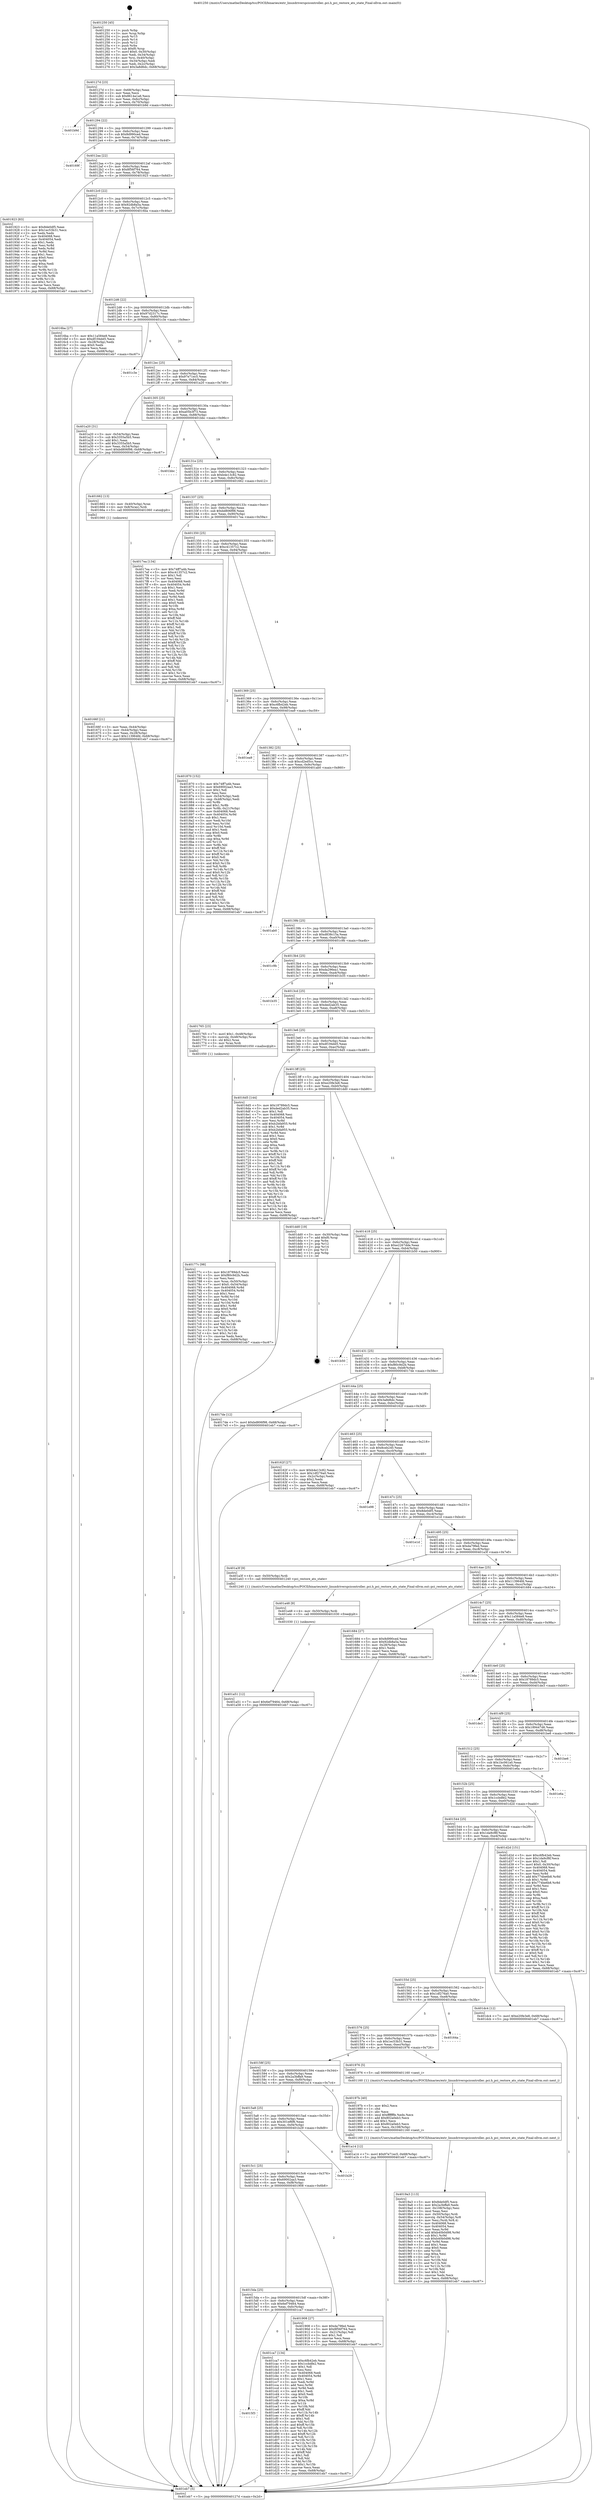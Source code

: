 digraph "0x401250" {
  label = "0x401250 (/mnt/c/Users/mathe/Desktop/tcc/POCII/binaries/extr_linuxdriverspcicontroller..pci.h_pci_restore_ats_state_Final-ollvm.out::main(0))"
  labelloc = "t"
  node[shape=record]

  Entry [label="",width=0.3,height=0.3,shape=circle,fillcolor=black,style=filled]
  "0x40127d" [label="{
     0x40127d [23]\l
     | [instrs]\l
     &nbsp;&nbsp;0x40127d \<+3\>: mov -0x68(%rbp),%eax\l
     &nbsp;&nbsp;0x401280 \<+2\>: mov %eax,%ecx\l
     &nbsp;&nbsp;0x401282 \<+6\>: sub $0x8614a1a6,%ecx\l
     &nbsp;&nbsp;0x401288 \<+3\>: mov %eax,-0x6c(%rbp)\l
     &nbsp;&nbsp;0x40128b \<+3\>: mov %ecx,-0x70(%rbp)\l
     &nbsp;&nbsp;0x40128e \<+6\>: je 0000000000401b9d \<main+0x94d\>\l
  }"]
  "0x401b9d" [label="{
     0x401b9d\l
  }", style=dashed]
  "0x401294" [label="{
     0x401294 [22]\l
     | [instrs]\l
     &nbsp;&nbsp;0x401294 \<+5\>: jmp 0000000000401299 \<main+0x49\>\l
     &nbsp;&nbsp;0x401299 \<+3\>: mov -0x6c(%rbp),%eax\l
     &nbsp;&nbsp;0x40129c \<+5\>: sub $0x8d990ced,%eax\l
     &nbsp;&nbsp;0x4012a1 \<+3\>: mov %eax,-0x74(%rbp)\l
     &nbsp;&nbsp;0x4012a4 \<+6\>: je 000000000040169f \<main+0x44f\>\l
  }"]
  Exit [label="",width=0.3,height=0.3,shape=circle,fillcolor=black,style=filled,peripheries=2]
  "0x40169f" [label="{
     0x40169f\l
  }", style=dashed]
  "0x4012aa" [label="{
     0x4012aa [22]\l
     | [instrs]\l
     &nbsp;&nbsp;0x4012aa \<+5\>: jmp 00000000004012af \<main+0x5f\>\l
     &nbsp;&nbsp;0x4012af \<+3\>: mov -0x6c(%rbp),%eax\l
     &nbsp;&nbsp;0x4012b2 \<+5\>: sub $0x8f56f764,%eax\l
     &nbsp;&nbsp;0x4012b7 \<+3\>: mov %eax,-0x78(%rbp)\l
     &nbsp;&nbsp;0x4012ba \<+6\>: je 0000000000401923 \<main+0x6d3\>\l
  }"]
  "0x4015f3" [label="{
     0x4015f3\l
  }", style=dashed]
  "0x401923" [label="{
     0x401923 [83]\l
     | [instrs]\l
     &nbsp;&nbsp;0x401923 \<+5\>: mov $0x8de0df5,%eax\l
     &nbsp;&nbsp;0x401928 \<+5\>: mov $0x1ec53b31,%ecx\l
     &nbsp;&nbsp;0x40192d \<+2\>: xor %edx,%edx\l
     &nbsp;&nbsp;0x40192f \<+7\>: mov 0x404068,%esi\l
     &nbsp;&nbsp;0x401936 \<+7\>: mov 0x404054,%edi\l
     &nbsp;&nbsp;0x40193d \<+3\>: sub $0x1,%edx\l
     &nbsp;&nbsp;0x401940 \<+3\>: mov %esi,%r8d\l
     &nbsp;&nbsp;0x401943 \<+3\>: add %edx,%r8d\l
     &nbsp;&nbsp;0x401946 \<+4\>: imul %r8d,%esi\l
     &nbsp;&nbsp;0x40194a \<+3\>: and $0x1,%esi\l
     &nbsp;&nbsp;0x40194d \<+3\>: cmp $0x0,%esi\l
     &nbsp;&nbsp;0x401950 \<+4\>: sete %r9b\l
     &nbsp;&nbsp;0x401954 \<+3\>: cmp $0xa,%edi\l
     &nbsp;&nbsp;0x401957 \<+4\>: setl %r10b\l
     &nbsp;&nbsp;0x40195b \<+3\>: mov %r9b,%r11b\l
     &nbsp;&nbsp;0x40195e \<+3\>: and %r10b,%r11b\l
     &nbsp;&nbsp;0x401961 \<+3\>: xor %r10b,%r9b\l
     &nbsp;&nbsp;0x401964 \<+3\>: or %r9b,%r11b\l
     &nbsp;&nbsp;0x401967 \<+4\>: test $0x1,%r11b\l
     &nbsp;&nbsp;0x40196b \<+3\>: cmovne %ecx,%eax\l
     &nbsp;&nbsp;0x40196e \<+3\>: mov %eax,-0x68(%rbp)\l
     &nbsp;&nbsp;0x401971 \<+5\>: jmp 0000000000401eb7 \<main+0xc67\>\l
  }"]
  "0x4012c0" [label="{
     0x4012c0 [22]\l
     | [instrs]\l
     &nbsp;&nbsp;0x4012c0 \<+5\>: jmp 00000000004012c5 \<main+0x75\>\l
     &nbsp;&nbsp;0x4012c5 \<+3\>: mov -0x6c(%rbp),%eax\l
     &nbsp;&nbsp;0x4012c8 \<+5\>: sub $0x92db8a5a,%eax\l
     &nbsp;&nbsp;0x4012cd \<+3\>: mov %eax,-0x7c(%rbp)\l
     &nbsp;&nbsp;0x4012d0 \<+6\>: je 00000000004016ba \<main+0x46a\>\l
  }"]
  "0x401ca7" [label="{
     0x401ca7 [134]\l
     | [instrs]\l
     &nbsp;&nbsp;0x401ca7 \<+5\>: mov $0xc6fb42eb,%eax\l
     &nbsp;&nbsp;0x401cac \<+5\>: mov $0x1ccbdfe2,%ecx\l
     &nbsp;&nbsp;0x401cb1 \<+2\>: mov $0x1,%dl\l
     &nbsp;&nbsp;0x401cb3 \<+2\>: xor %esi,%esi\l
     &nbsp;&nbsp;0x401cb5 \<+7\>: mov 0x404068,%edi\l
     &nbsp;&nbsp;0x401cbc \<+8\>: mov 0x404054,%r8d\l
     &nbsp;&nbsp;0x401cc4 \<+3\>: sub $0x1,%esi\l
     &nbsp;&nbsp;0x401cc7 \<+3\>: mov %edi,%r9d\l
     &nbsp;&nbsp;0x401cca \<+3\>: add %esi,%r9d\l
     &nbsp;&nbsp;0x401ccd \<+4\>: imul %r9d,%edi\l
     &nbsp;&nbsp;0x401cd1 \<+3\>: and $0x1,%edi\l
     &nbsp;&nbsp;0x401cd4 \<+3\>: cmp $0x0,%edi\l
     &nbsp;&nbsp;0x401cd7 \<+4\>: sete %r10b\l
     &nbsp;&nbsp;0x401cdb \<+4\>: cmp $0xa,%r8d\l
     &nbsp;&nbsp;0x401cdf \<+4\>: setl %r11b\l
     &nbsp;&nbsp;0x401ce3 \<+3\>: mov %r10b,%bl\l
     &nbsp;&nbsp;0x401ce6 \<+3\>: xor $0xff,%bl\l
     &nbsp;&nbsp;0x401ce9 \<+3\>: mov %r11b,%r14b\l
     &nbsp;&nbsp;0x401cec \<+4\>: xor $0xff,%r14b\l
     &nbsp;&nbsp;0x401cf0 \<+3\>: xor $0x1,%dl\l
     &nbsp;&nbsp;0x401cf3 \<+3\>: mov %bl,%r15b\l
     &nbsp;&nbsp;0x401cf6 \<+4\>: and $0xff,%r15b\l
     &nbsp;&nbsp;0x401cfa \<+3\>: and %dl,%r10b\l
     &nbsp;&nbsp;0x401cfd \<+3\>: mov %r14b,%r12b\l
     &nbsp;&nbsp;0x401d00 \<+4\>: and $0xff,%r12b\l
     &nbsp;&nbsp;0x401d04 \<+3\>: and %dl,%r11b\l
     &nbsp;&nbsp;0x401d07 \<+3\>: or %r10b,%r15b\l
     &nbsp;&nbsp;0x401d0a \<+3\>: or %r11b,%r12b\l
     &nbsp;&nbsp;0x401d0d \<+3\>: xor %r12b,%r15b\l
     &nbsp;&nbsp;0x401d10 \<+3\>: or %r14b,%bl\l
     &nbsp;&nbsp;0x401d13 \<+3\>: xor $0xff,%bl\l
     &nbsp;&nbsp;0x401d16 \<+3\>: or $0x1,%dl\l
     &nbsp;&nbsp;0x401d19 \<+2\>: and %dl,%bl\l
     &nbsp;&nbsp;0x401d1b \<+3\>: or %bl,%r15b\l
     &nbsp;&nbsp;0x401d1e \<+4\>: test $0x1,%r15b\l
     &nbsp;&nbsp;0x401d22 \<+3\>: cmovne %ecx,%eax\l
     &nbsp;&nbsp;0x401d25 \<+3\>: mov %eax,-0x68(%rbp)\l
     &nbsp;&nbsp;0x401d28 \<+5\>: jmp 0000000000401eb7 \<main+0xc67\>\l
  }"]
  "0x4016ba" [label="{
     0x4016ba [27]\l
     | [instrs]\l
     &nbsp;&nbsp;0x4016ba \<+5\>: mov $0x11a584e8,%eax\l
     &nbsp;&nbsp;0x4016bf \<+5\>: mov $0xdf194dd5,%ecx\l
     &nbsp;&nbsp;0x4016c4 \<+3\>: mov -0x28(%rbp),%edx\l
     &nbsp;&nbsp;0x4016c7 \<+3\>: cmp $0x0,%edx\l
     &nbsp;&nbsp;0x4016ca \<+3\>: cmove %ecx,%eax\l
     &nbsp;&nbsp;0x4016cd \<+3\>: mov %eax,-0x68(%rbp)\l
     &nbsp;&nbsp;0x4016d0 \<+5\>: jmp 0000000000401eb7 \<main+0xc67\>\l
  }"]
  "0x4012d6" [label="{
     0x4012d6 [22]\l
     | [instrs]\l
     &nbsp;&nbsp;0x4012d6 \<+5\>: jmp 00000000004012db \<main+0x8b\>\l
     &nbsp;&nbsp;0x4012db \<+3\>: mov -0x6c(%rbp),%eax\l
     &nbsp;&nbsp;0x4012de \<+5\>: sub $0x97d2317c,%eax\l
     &nbsp;&nbsp;0x4012e3 \<+3\>: mov %eax,-0x80(%rbp)\l
     &nbsp;&nbsp;0x4012e6 \<+6\>: je 0000000000401c3e \<main+0x9ee\>\l
  }"]
  "0x401a51" [label="{
     0x401a51 [12]\l
     | [instrs]\l
     &nbsp;&nbsp;0x401a51 \<+7\>: movl $0x6ef79464,-0x68(%rbp)\l
     &nbsp;&nbsp;0x401a58 \<+5\>: jmp 0000000000401eb7 \<main+0xc67\>\l
  }"]
  "0x401c3e" [label="{
     0x401c3e\l
  }", style=dashed]
  "0x4012ec" [label="{
     0x4012ec [25]\l
     | [instrs]\l
     &nbsp;&nbsp;0x4012ec \<+5\>: jmp 00000000004012f1 \<main+0xa1\>\l
     &nbsp;&nbsp;0x4012f1 \<+3\>: mov -0x6c(%rbp),%eax\l
     &nbsp;&nbsp;0x4012f4 \<+5\>: sub $0x97e71ec5,%eax\l
     &nbsp;&nbsp;0x4012f9 \<+6\>: mov %eax,-0x84(%rbp)\l
     &nbsp;&nbsp;0x4012ff \<+6\>: je 0000000000401a20 \<main+0x7d0\>\l
  }"]
  "0x401a48" [label="{
     0x401a48 [9]\l
     | [instrs]\l
     &nbsp;&nbsp;0x401a48 \<+4\>: mov -0x50(%rbp),%rdi\l
     &nbsp;&nbsp;0x401a4c \<+5\>: call 0000000000401030 \<free@plt\>\l
     | [calls]\l
     &nbsp;&nbsp;0x401030 \{1\} (unknown)\l
  }"]
  "0x401a20" [label="{
     0x401a20 [31]\l
     | [instrs]\l
     &nbsp;&nbsp;0x401a20 \<+3\>: mov -0x54(%rbp),%eax\l
     &nbsp;&nbsp;0x401a23 \<+5\>: sub $0x3355a5b5,%eax\l
     &nbsp;&nbsp;0x401a28 \<+3\>: add $0x1,%eax\l
     &nbsp;&nbsp;0x401a2b \<+5\>: add $0x3355a5b5,%eax\l
     &nbsp;&nbsp;0x401a30 \<+3\>: mov %eax,-0x54(%rbp)\l
     &nbsp;&nbsp;0x401a33 \<+7\>: movl $0xbd806f98,-0x68(%rbp)\l
     &nbsp;&nbsp;0x401a3a \<+5\>: jmp 0000000000401eb7 \<main+0xc67\>\l
  }"]
  "0x401305" [label="{
     0x401305 [25]\l
     | [instrs]\l
     &nbsp;&nbsp;0x401305 \<+5\>: jmp 000000000040130a \<main+0xba\>\l
     &nbsp;&nbsp;0x40130a \<+3\>: mov -0x6c(%rbp),%eax\l
     &nbsp;&nbsp;0x40130d \<+5\>: sub $0xa05b3f73,%eax\l
     &nbsp;&nbsp;0x401312 \<+6\>: mov %eax,-0x88(%rbp)\l
     &nbsp;&nbsp;0x401318 \<+6\>: je 0000000000401bbc \<main+0x96c\>\l
  }"]
  "0x4019a3" [label="{
     0x4019a3 [113]\l
     | [instrs]\l
     &nbsp;&nbsp;0x4019a3 \<+5\>: mov $0x8de0df5,%ecx\l
     &nbsp;&nbsp;0x4019a8 \<+5\>: mov $0x2a3bffa9,%edx\l
     &nbsp;&nbsp;0x4019ad \<+6\>: mov -0x108(%rbp),%esi\l
     &nbsp;&nbsp;0x4019b3 \<+3\>: imul %eax,%esi\l
     &nbsp;&nbsp;0x4019b6 \<+4\>: mov -0x50(%rbp),%rdi\l
     &nbsp;&nbsp;0x4019ba \<+4\>: movslq -0x54(%rbp),%r8\l
     &nbsp;&nbsp;0x4019be \<+4\>: mov %esi,(%rdi,%r8,4)\l
     &nbsp;&nbsp;0x4019c2 \<+7\>: mov 0x404068,%eax\l
     &nbsp;&nbsp;0x4019c9 \<+7\>: mov 0x404054,%esi\l
     &nbsp;&nbsp;0x4019d0 \<+3\>: mov %eax,%r9d\l
     &nbsp;&nbsp;0x4019d3 \<+7\>: add $0xb40b0d98,%r9d\l
     &nbsp;&nbsp;0x4019da \<+4\>: sub $0x1,%r9d\l
     &nbsp;&nbsp;0x4019de \<+7\>: sub $0xb40b0d98,%r9d\l
     &nbsp;&nbsp;0x4019e5 \<+4\>: imul %r9d,%eax\l
     &nbsp;&nbsp;0x4019e9 \<+3\>: and $0x1,%eax\l
     &nbsp;&nbsp;0x4019ec \<+3\>: cmp $0x0,%eax\l
     &nbsp;&nbsp;0x4019ef \<+4\>: sete %r10b\l
     &nbsp;&nbsp;0x4019f3 \<+3\>: cmp $0xa,%esi\l
     &nbsp;&nbsp;0x4019f6 \<+4\>: setl %r11b\l
     &nbsp;&nbsp;0x4019fa \<+3\>: mov %r10b,%bl\l
     &nbsp;&nbsp;0x4019fd \<+3\>: and %r11b,%bl\l
     &nbsp;&nbsp;0x401a00 \<+3\>: xor %r11b,%r10b\l
     &nbsp;&nbsp;0x401a03 \<+3\>: or %r10b,%bl\l
     &nbsp;&nbsp;0x401a06 \<+3\>: test $0x1,%bl\l
     &nbsp;&nbsp;0x401a09 \<+3\>: cmovne %edx,%ecx\l
     &nbsp;&nbsp;0x401a0c \<+3\>: mov %ecx,-0x68(%rbp)\l
     &nbsp;&nbsp;0x401a0f \<+5\>: jmp 0000000000401eb7 \<main+0xc67\>\l
  }"]
  "0x401bbc" [label="{
     0x401bbc\l
  }", style=dashed]
  "0x40131e" [label="{
     0x40131e [25]\l
     | [instrs]\l
     &nbsp;&nbsp;0x40131e \<+5\>: jmp 0000000000401323 \<main+0xd3\>\l
     &nbsp;&nbsp;0x401323 \<+3\>: mov -0x6c(%rbp),%eax\l
     &nbsp;&nbsp;0x401326 \<+5\>: sub $0xb4e13c82,%eax\l
     &nbsp;&nbsp;0x40132b \<+6\>: mov %eax,-0x8c(%rbp)\l
     &nbsp;&nbsp;0x401331 \<+6\>: je 0000000000401662 \<main+0x412\>\l
  }"]
  "0x40197b" [label="{
     0x40197b [40]\l
     | [instrs]\l
     &nbsp;&nbsp;0x40197b \<+5\>: mov $0x2,%ecx\l
     &nbsp;&nbsp;0x401980 \<+1\>: cltd\l
     &nbsp;&nbsp;0x401981 \<+2\>: idiv %ecx\l
     &nbsp;&nbsp;0x401983 \<+6\>: imul $0xfffffffe,%edx,%ecx\l
     &nbsp;&nbsp;0x401989 \<+6\>: add $0x802a0eb3,%ecx\l
     &nbsp;&nbsp;0x40198f \<+3\>: add $0x1,%ecx\l
     &nbsp;&nbsp;0x401992 \<+6\>: sub $0x802a0eb3,%ecx\l
     &nbsp;&nbsp;0x401998 \<+6\>: mov %ecx,-0x108(%rbp)\l
     &nbsp;&nbsp;0x40199e \<+5\>: call 0000000000401160 \<next_i\>\l
     | [calls]\l
     &nbsp;&nbsp;0x401160 \{1\} (/mnt/c/Users/mathe/Desktop/tcc/POCII/binaries/extr_linuxdriverspcicontroller..pci.h_pci_restore_ats_state_Final-ollvm.out::next_i)\l
  }"]
  "0x401662" [label="{
     0x401662 [13]\l
     | [instrs]\l
     &nbsp;&nbsp;0x401662 \<+4\>: mov -0x40(%rbp),%rax\l
     &nbsp;&nbsp;0x401666 \<+4\>: mov 0x8(%rax),%rdi\l
     &nbsp;&nbsp;0x40166a \<+5\>: call 0000000000401060 \<atoi@plt\>\l
     | [calls]\l
     &nbsp;&nbsp;0x401060 \{1\} (unknown)\l
  }"]
  "0x401337" [label="{
     0x401337 [25]\l
     | [instrs]\l
     &nbsp;&nbsp;0x401337 \<+5\>: jmp 000000000040133c \<main+0xec\>\l
     &nbsp;&nbsp;0x40133c \<+3\>: mov -0x6c(%rbp),%eax\l
     &nbsp;&nbsp;0x40133f \<+5\>: sub $0xbd806f98,%eax\l
     &nbsp;&nbsp;0x401344 \<+6\>: mov %eax,-0x90(%rbp)\l
     &nbsp;&nbsp;0x40134a \<+6\>: je 00000000004017ea \<main+0x59a\>\l
  }"]
  "0x4015da" [label="{
     0x4015da [25]\l
     | [instrs]\l
     &nbsp;&nbsp;0x4015da \<+5\>: jmp 00000000004015df \<main+0x38f\>\l
     &nbsp;&nbsp;0x4015df \<+3\>: mov -0x6c(%rbp),%eax\l
     &nbsp;&nbsp;0x4015e2 \<+5\>: sub $0x6ef79464,%eax\l
     &nbsp;&nbsp;0x4015e7 \<+6\>: mov %eax,-0xfc(%rbp)\l
     &nbsp;&nbsp;0x4015ed \<+6\>: je 0000000000401ca7 \<main+0xa57\>\l
  }"]
  "0x4017ea" [label="{
     0x4017ea [134]\l
     | [instrs]\l
     &nbsp;&nbsp;0x4017ea \<+5\>: mov $0x74ff7a4b,%eax\l
     &nbsp;&nbsp;0x4017ef \<+5\>: mov $0xc41357c2,%ecx\l
     &nbsp;&nbsp;0x4017f4 \<+2\>: mov $0x1,%dl\l
     &nbsp;&nbsp;0x4017f6 \<+2\>: xor %esi,%esi\l
     &nbsp;&nbsp;0x4017f8 \<+7\>: mov 0x404068,%edi\l
     &nbsp;&nbsp;0x4017ff \<+8\>: mov 0x404054,%r8d\l
     &nbsp;&nbsp;0x401807 \<+3\>: sub $0x1,%esi\l
     &nbsp;&nbsp;0x40180a \<+3\>: mov %edi,%r9d\l
     &nbsp;&nbsp;0x40180d \<+3\>: add %esi,%r9d\l
     &nbsp;&nbsp;0x401810 \<+4\>: imul %r9d,%edi\l
     &nbsp;&nbsp;0x401814 \<+3\>: and $0x1,%edi\l
     &nbsp;&nbsp;0x401817 \<+3\>: cmp $0x0,%edi\l
     &nbsp;&nbsp;0x40181a \<+4\>: sete %r10b\l
     &nbsp;&nbsp;0x40181e \<+4\>: cmp $0xa,%r8d\l
     &nbsp;&nbsp;0x401822 \<+4\>: setl %r11b\l
     &nbsp;&nbsp;0x401826 \<+3\>: mov %r10b,%bl\l
     &nbsp;&nbsp;0x401829 \<+3\>: xor $0xff,%bl\l
     &nbsp;&nbsp;0x40182c \<+3\>: mov %r11b,%r14b\l
     &nbsp;&nbsp;0x40182f \<+4\>: xor $0xff,%r14b\l
     &nbsp;&nbsp;0x401833 \<+3\>: xor $0x1,%dl\l
     &nbsp;&nbsp;0x401836 \<+3\>: mov %bl,%r15b\l
     &nbsp;&nbsp;0x401839 \<+4\>: and $0xff,%r15b\l
     &nbsp;&nbsp;0x40183d \<+3\>: and %dl,%r10b\l
     &nbsp;&nbsp;0x401840 \<+3\>: mov %r14b,%r12b\l
     &nbsp;&nbsp;0x401843 \<+4\>: and $0xff,%r12b\l
     &nbsp;&nbsp;0x401847 \<+3\>: and %dl,%r11b\l
     &nbsp;&nbsp;0x40184a \<+3\>: or %r10b,%r15b\l
     &nbsp;&nbsp;0x40184d \<+3\>: or %r11b,%r12b\l
     &nbsp;&nbsp;0x401850 \<+3\>: xor %r12b,%r15b\l
     &nbsp;&nbsp;0x401853 \<+3\>: or %r14b,%bl\l
     &nbsp;&nbsp;0x401856 \<+3\>: xor $0xff,%bl\l
     &nbsp;&nbsp;0x401859 \<+3\>: or $0x1,%dl\l
     &nbsp;&nbsp;0x40185c \<+2\>: and %dl,%bl\l
     &nbsp;&nbsp;0x40185e \<+3\>: or %bl,%r15b\l
     &nbsp;&nbsp;0x401861 \<+4\>: test $0x1,%r15b\l
     &nbsp;&nbsp;0x401865 \<+3\>: cmovne %ecx,%eax\l
     &nbsp;&nbsp;0x401868 \<+3\>: mov %eax,-0x68(%rbp)\l
     &nbsp;&nbsp;0x40186b \<+5\>: jmp 0000000000401eb7 \<main+0xc67\>\l
  }"]
  "0x401350" [label="{
     0x401350 [25]\l
     | [instrs]\l
     &nbsp;&nbsp;0x401350 \<+5\>: jmp 0000000000401355 \<main+0x105\>\l
     &nbsp;&nbsp;0x401355 \<+3\>: mov -0x6c(%rbp),%eax\l
     &nbsp;&nbsp;0x401358 \<+5\>: sub $0xc41357c2,%eax\l
     &nbsp;&nbsp;0x40135d \<+6\>: mov %eax,-0x94(%rbp)\l
     &nbsp;&nbsp;0x401363 \<+6\>: je 0000000000401870 \<main+0x620\>\l
  }"]
  "0x401908" [label="{
     0x401908 [27]\l
     | [instrs]\l
     &nbsp;&nbsp;0x401908 \<+5\>: mov $0xda79fed,%eax\l
     &nbsp;&nbsp;0x40190d \<+5\>: mov $0x8f56f764,%ecx\l
     &nbsp;&nbsp;0x401912 \<+3\>: mov -0x21(%rbp),%dl\l
     &nbsp;&nbsp;0x401915 \<+3\>: test $0x1,%dl\l
     &nbsp;&nbsp;0x401918 \<+3\>: cmovne %ecx,%eax\l
     &nbsp;&nbsp;0x40191b \<+3\>: mov %eax,-0x68(%rbp)\l
     &nbsp;&nbsp;0x40191e \<+5\>: jmp 0000000000401eb7 \<main+0xc67\>\l
  }"]
  "0x401870" [label="{
     0x401870 [152]\l
     | [instrs]\l
     &nbsp;&nbsp;0x401870 \<+5\>: mov $0x74ff7a4b,%eax\l
     &nbsp;&nbsp;0x401875 \<+5\>: mov $0x69002aa3,%ecx\l
     &nbsp;&nbsp;0x40187a \<+2\>: mov $0x1,%dl\l
     &nbsp;&nbsp;0x40187c \<+2\>: xor %esi,%esi\l
     &nbsp;&nbsp;0x40187e \<+3\>: mov -0x54(%rbp),%edi\l
     &nbsp;&nbsp;0x401881 \<+3\>: cmp -0x48(%rbp),%edi\l
     &nbsp;&nbsp;0x401884 \<+4\>: setl %r8b\l
     &nbsp;&nbsp;0x401888 \<+4\>: and $0x1,%r8b\l
     &nbsp;&nbsp;0x40188c \<+4\>: mov %r8b,-0x21(%rbp)\l
     &nbsp;&nbsp;0x401890 \<+7\>: mov 0x404068,%edi\l
     &nbsp;&nbsp;0x401897 \<+8\>: mov 0x404054,%r9d\l
     &nbsp;&nbsp;0x40189f \<+3\>: sub $0x1,%esi\l
     &nbsp;&nbsp;0x4018a2 \<+3\>: mov %edi,%r10d\l
     &nbsp;&nbsp;0x4018a5 \<+3\>: add %esi,%r10d\l
     &nbsp;&nbsp;0x4018a8 \<+4\>: imul %r10d,%edi\l
     &nbsp;&nbsp;0x4018ac \<+3\>: and $0x1,%edi\l
     &nbsp;&nbsp;0x4018af \<+3\>: cmp $0x0,%edi\l
     &nbsp;&nbsp;0x4018b2 \<+4\>: sete %r8b\l
     &nbsp;&nbsp;0x4018b6 \<+4\>: cmp $0xa,%r9d\l
     &nbsp;&nbsp;0x4018ba \<+4\>: setl %r11b\l
     &nbsp;&nbsp;0x4018be \<+3\>: mov %r8b,%bl\l
     &nbsp;&nbsp;0x4018c1 \<+3\>: xor $0xff,%bl\l
     &nbsp;&nbsp;0x4018c4 \<+3\>: mov %r11b,%r14b\l
     &nbsp;&nbsp;0x4018c7 \<+4\>: xor $0xff,%r14b\l
     &nbsp;&nbsp;0x4018cb \<+3\>: xor $0x0,%dl\l
     &nbsp;&nbsp;0x4018ce \<+3\>: mov %bl,%r15b\l
     &nbsp;&nbsp;0x4018d1 \<+4\>: and $0x0,%r15b\l
     &nbsp;&nbsp;0x4018d5 \<+3\>: and %dl,%r8b\l
     &nbsp;&nbsp;0x4018d8 \<+3\>: mov %r14b,%r12b\l
     &nbsp;&nbsp;0x4018db \<+4\>: and $0x0,%r12b\l
     &nbsp;&nbsp;0x4018df \<+3\>: and %dl,%r11b\l
     &nbsp;&nbsp;0x4018e2 \<+3\>: or %r8b,%r15b\l
     &nbsp;&nbsp;0x4018e5 \<+3\>: or %r11b,%r12b\l
     &nbsp;&nbsp;0x4018e8 \<+3\>: xor %r12b,%r15b\l
     &nbsp;&nbsp;0x4018eb \<+3\>: or %r14b,%bl\l
     &nbsp;&nbsp;0x4018ee \<+3\>: xor $0xff,%bl\l
     &nbsp;&nbsp;0x4018f1 \<+3\>: or $0x0,%dl\l
     &nbsp;&nbsp;0x4018f4 \<+2\>: and %dl,%bl\l
     &nbsp;&nbsp;0x4018f6 \<+3\>: or %bl,%r15b\l
     &nbsp;&nbsp;0x4018f9 \<+4\>: test $0x1,%r15b\l
     &nbsp;&nbsp;0x4018fd \<+3\>: cmovne %ecx,%eax\l
     &nbsp;&nbsp;0x401900 \<+3\>: mov %eax,-0x68(%rbp)\l
     &nbsp;&nbsp;0x401903 \<+5\>: jmp 0000000000401eb7 \<main+0xc67\>\l
  }"]
  "0x401369" [label="{
     0x401369 [25]\l
     | [instrs]\l
     &nbsp;&nbsp;0x401369 \<+5\>: jmp 000000000040136e \<main+0x11e\>\l
     &nbsp;&nbsp;0x40136e \<+3\>: mov -0x6c(%rbp),%eax\l
     &nbsp;&nbsp;0x401371 \<+5\>: sub $0xc6fb42eb,%eax\l
     &nbsp;&nbsp;0x401376 \<+6\>: mov %eax,-0x98(%rbp)\l
     &nbsp;&nbsp;0x40137c \<+6\>: je 0000000000401ea9 \<main+0xc59\>\l
  }"]
  "0x4015c1" [label="{
     0x4015c1 [25]\l
     | [instrs]\l
     &nbsp;&nbsp;0x4015c1 \<+5\>: jmp 00000000004015c6 \<main+0x376\>\l
     &nbsp;&nbsp;0x4015c6 \<+3\>: mov -0x6c(%rbp),%eax\l
     &nbsp;&nbsp;0x4015c9 \<+5\>: sub $0x69002aa3,%eax\l
     &nbsp;&nbsp;0x4015ce \<+6\>: mov %eax,-0xf8(%rbp)\l
     &nbsp;&nbsp;0x4015d4 \<+6\>: je 0000000000401908 \<main+0x6b8\>\l
  }"]
  "0x401ea9" [label="{
     0x401ea9\l
  }", style=dashed]
  "0x401382" [label="{
     0x401382 [25]\l
     | [instrs]\l
     &nbsp;&nbsp;0x401382 \<+5\>: jmp 0000000000401387 \<main+0x137\>\l
     &nbsp;&nbsp;0x401387 \<+3\>: mov -0x6c(%rbp),%eax\l
     &nbsp;&nbsp;0x40138a \<+5\>: sub $0xcd2ed5cc,%eax\l
     &nbsp;&nbsp;0x40138f \<+6\>: mov %eax,-0x9c(%rbp)\l
     &nbsp;&nbsp;0x401395 \<+6\>: je 0000000000401ab0 \<main+0x860\>\l
  }"]
  "0x401b29" [label="{
     0x401b29\l
  }", style=dashed]
  "0x401ab0" [label="{
     0x401ab0\l
  }", style=dashed]
  "0x40139b" [label="{
     0x40139b [25]\l
     | [instrs]\l
     &nbsp;&nbsp;0x40139b \<+5\>: jmp 00000000004013a0 \<main+0x150\>\l
     &nbsp;&nbsp;0x4013a0 \<+3\>: mov -0x6c(%rbp),%eax\l
     &nbsp;&nbsp;0x4013a3 \<+5\>: sub $0xd838c15a,%eax\l
     &nbsp;&nbsp;0x4013a8 \<+6\>: mov %eax,-0xa0(%rbp)\l
     &nbsp;&nbsp;0x4013ae \<+6\>: je 0000000000401c9b \<main+0xa4b\>\l
  }"]
  "0x4015a8" [label="{
     0x4015a8 [25]\l
     | [instrs]\l
     &nbsp;&nbsp;0x4015a8 \<+5\>: jmp 00000000004015ad \<main+0x35d\>\l
     &nbsp;&nbsp;0x4015ad \<+3\>: mov -0x6c(%rbp),%eax\l
     &nbsp;&nbsp;0x4015b0 \<+5\>: sub $0x301ef6f6,%eax\l
     &nbsp;&nbsp;0x4015b5 \<+6\>: mov %eax,-0xf4(%rbp)\l
     &nbsp;&nbsp;0x4015bb \<+6\>: je 0000000000401b29 \<main+0x8d9\>\l
  }"]
  "0x401c9b" [label="{
     0x401c9b\l
  }", style=dashed]
  "0x4013b4" [label="{
     0x4013b4 [25]\l
     | [instrs]\l
     &nbsp;&nbsp;0x4013b4 \<+5\>: jmp 00000000004013b9 \<main+0x169\>\l
     &nbsp;&nbsp;0x4013b9 \<+3\>: mov -0x6c(%rbp),%eax\l
     &nbsp;&nbsp;0x4013bc \<+5\>: sub $0xda296ea1,%eax\l
     &nbsp;&nbsp;0x4013c1 \<+6\>: mov %eax,-0xa4(%rbp)\l
     &nbsp;&nbsp;0x4013c7 \<+6\>: je 0000000000401b35 \<main+0x8e5\>\l
  }"]
  "0x401a14" [label="{
     0x401a14 [12]\l
     | [instrs]\l
     &nbsp;&nbsp;0x401a14 \<+7\>: movl $0x97e71ec5,-0x68(%rbp)\l
     &nbsp;&nbsp;0x401a1b \<+5\>: jmp 0000000000401eb7 \<main+0xc67\>\l
  }"]
  "0x401b35" [label="{
     0x401b35\l
  }", style=dashed]
  "0x4013cd" [label="{
     0x4013cd [25]\l
     | [instrs]\l
     &nbsp;&nbsp;0x4013cd \<+5\>: jmp 00000000004013d2 \<main+0x182\>\l
     &nbsp;&nbsp;0x4013d2 \<+3\>: mov -0x6c(%rbp),%eax\l
     &nbsp;&nbsp;0x4013d5 \<+5\>: sub $0xded2ab35,%eax\l
     &nbsp;&nbsp;0x4013da \<+6\>: mov %eax,-0xa8(%rbp)\l
     &nbsp;&nbsp;0x4013e0 \<+6\>: je 0000000000401765 \<main+0x515\>\l
  }"]
  "0x40158f" [label="{
     0x40158f [25]\l
     | [instrs]\l
     &nbsp;&nbsp;0x40158f \<+5\>: jmp 0000000000401594 \<main+0x344\>\l
     &nbsp;&nbsp;0x401594 \<+3\>: mov -0x6c(%rbp),%eax\l
     &nbsp;&nbsp;0x401597 \<+5\>: sub $0x2a3bffa9,%eax\l
     &nbsp;&nbsp;0x40159c \<+6\>: mov %eax,-0xf0(%rbp)\l
     &nbsp;&nbsp;0x4015a2 \<+6\>: je 0000000000401a14 \<main+0x7c4\>\l
  }"]
  "0x401765" [label="{
     0x401765 [23]\l
     | [instrs]\l
     &nbsp;&nbsp;0x401765 \<+7\>: movl $0x1,-0x48(%rbp)\l
     &nbsp;&nbsp;0x40176c \<+4\>: movslq -0x48(%rbp),%rax\l
     &nbsp;&nbsp;0x401770 \<+4\>: shl $0x2,%rax\l
     &nbsp;&nbsp;0x401774 \<+3\>: mov %rax,%rdi\l
     &nbsp;&nbsp;0x401777 \<+5\>: call 0000000000401050 \<malloc@plt\>\l
     | [calls]\l
     &nbsp;&nbsp;0x401050 \{1\} (unknown)\l
  }"]
  "0x4013e6" [label="{
     0x4013e6 [25]\l
     | [instrs]\l
     &nbsp;&nbsp;0x4013e6 \<+5\>: jmp 00000000004013eb \<main+0x19b\>\l
     &nbsp;&nbsp;0x4013eb \<+3\>: mov -0x6c(%rbp),%eax\l
     &nbsp;&nbsp;0x4013ee \<+5\>: sub $0xdf194dd5,%eax\l
     &nbsp;&nbsp;0x4013f3 \<+6\>: mov %eax,-0xac(%rbp)\l
     &nbsp;&nbsp;0x4013f9 \<+6\>: je 00000000004016d5 \<main+0x485\>\l
  }"]
  "0x401976" [label="{
     0x401976 [5]\l
     | [instrs]\l
     &nbsp;&nbsp;0x401976 \<+5\>: call 0000000000401160 \<next_i\>\l
     | [calls]\l
     &nbsp;&nbsp;0x401160 \{1\} (/mnt/c/Users/mathe/Desktop/tcc/POCII/binaries/extr_linuxdriverspcicontroller..pci.h_pci_restore_ats_state_Final-ollvm.out::next_i)\l
  }"]
  "0x4016d5" [label="{
     0x4016d5 [144]\l
     | [instrs]\l
     &nbsp;&nbsp;0x4016d5 \<+5\>: mov $0x18789dc5,%eax\l
     &nbsp;&nbsp;0x4016da \<+5\>: mov $0xded2ab35,%ecx\l
     &nbsp;&nbsp;0x4016df \<+2\>: mov $0x1,%dl\l
     &nbsp;&nbsp;0x4016e1 \<+7\>: mov 0x404068,%esi\l
     &nbsp;&nbsp;0x4016e8 \<+7\>: mov 0x404054,%edi\l
     &nbsp;&nbsp;0x4016ef \<+3\>: mov %esi,%r8d\l
     &nbsp;&nbsp;0x4016f2 \<+7\>: add $0xb2bfa955,%r8d\l
     &nbsp;&nbsp;0x4016f9 \<+4\>: sub $0x1,%r8d\l
     &nbsp;&nbsp;0x4016fd \<+7\>: sub $0xb2bfa955,%r8d\l
     &nbsp;&nbsp;0x401704 \<+4\>: imul %r8d,%esi\l
     &nbsp;&nbsp;0x401708 \<+3\>: and $0x1,%esi\l
     &nbsp;&nbsp;0x40170b \<+3\>: cmp $0x0,%esi\l
     &nbsp;&nbsp;0x40170e \<+4\>: sete %r9b\l
     &nbsp;&nbsp;0x401712 \<+3\>: cmp $0xa,%edi\l
     &nbsp;&nbsp;0x401715 \<+4\>: setl %r10b\l
     &nbsp;&nbsp;0x401719 \<+3\>: mov %r9b,%r11b\l
     &nbsp;&nbsp;0x40171c \<+4\>: xor $0xff,%r11b\l
     &nbsp;&nbsp;0x401720 \<+3\>: mov %r10b,%bl\l
     &nbsp;&nbsp;0x401723 \<+3\>: xor $0xff,%bl\l
     &nbsp;&nbsp;0x401726 \<+3\>: xor $0x1,%dl\l
     &nbsp;&nbsp;0x401729 \<+3\>: mov %r11b,%r14b\l
     &nbsp;&nbsp;0x40172c \<+4\>: and $0xff,%r14b\l
     &nbsp;&nbsp;0x401730 \<+3\>: and %dl,%r9b\l
     &nbsp;&nbsp;0x401733 \<+3\>: mov %bl,%r15b\l
     &nbsp;&nbsp;0x401736 \<+4\>: and $0xff,%r15b\l
     &nbsp;&nbsp;0x40173a \<+3\>: and %dl,%r10b\l
     &nbsp;&nbsp;0x40173d \<+3\>: or %r9b,%r14b\l
     &nbsp;&nbsp;0x401740 \<+3\>: or %r10b,%r15b\l
     &nbsp;&nbsp;0x401743 \<+3\>: xor %r15b,%r14b\l
     &nbsp;&nbsp;0x401746 \<+3\>: or %bl,%r11b\l
     &nbsp;&nbsp;0x401749 \<+4\>: xor $0xff,%r11b\l
     &nbsp;&nbsp;0x40174d \<+3\>: or $0x1,%dl\l
     &nbsp;&nbsp;0x401750 \<+3\>: and %dl,%r11b\l
     &nbsp;&nbsp;0x401753 \<+3\>: or %r11b,%r14b\l
     &nbsp;&nbsp;0x401756 \<+4\>: test $0x1,%r14b\l
     &nbsp;&nbsp;0x40175a \<+3\>: cmovne %ecx,%eax\l
     &nbsp;&nbsp;0x40175d \<+3\>: mov %eax,-0x68(%rbp)\l
     &nbsp;&nbsp;0x401760 \<+5\>: jmp 0000000000401eb7 \<main+0xc67\>\l
  }"]
  "0x4013ff" [label="{
     0x4013ff [25]\l
     | [instrs]\l
     &nbsp;&nbsp;0x4013ff \<+5\>: jmp 0000000000401404 \<main+0x1b4\>\l
     &nbsp;&nbsp;0x401404 \<+3\>: mov -0x6c(%rbp),%eax\l
     &nbsp;&nbsp;0x401407 \<+5\>: sub $0xe20fe3e8,%eax\l
     &nbsp;&nbsp;0x40140c \<+6\>: mov %eax,-0xb0(%rbp)\l
     &nbsp;&nbsp;0x401412 \<+6\>: je 0000000000401dd0 \<main+0xb80\>\l
  }"]
  "0x401576" [label="{
     0x401576 [25]\l
     | [instrs]\l
     &nbsp;&nbsp;0x401576 \<+5\>: jmp 000000000040157b \<main+0x32b\>\l
     &nbsp;&nbsp;0x40157b \<+3\>: mov -0x6c(%rbp),%eax\l
     &nbsp;&nbsp;0x40157e \<+5\>: sub $0x1ec53b31,%eax\l
     &nbsp;&nbsp;0x401583 \<+6\>: mov %eax,-0xec(%rbp)\l
     &nbsp;&nbsp;0x401589 \<+6\>: je 0000000000401976 \<main+0x726\>\l
  }"]
  "0x401dd0" [label="{
     0x401dd0 [19]\l
     | [instrs]\l
     &nbsp;&nbsp;0x401dd0 \<+3\>: mov -0x30(%rbp),%eax\l
     &nbsp;&nbsp;0x401dd3 \<+7\>: add $0xf0,%rsp\l
     &nbsp;&nbsp;0x401dda \<+1\>: pop %rbx\l
     &nbsp;&nbsp;0x401ddb \<+2\>: pop %r12\l
     &nbsp;&nbsp;0x401ddd \<+2\>: pop %r14\l
     &nbsp;&nbsp;0x401ddf \<+2\>: pop %r15\l
     &nbsp;&nbsp;0x401de1 \<+1\>: pop %rbp\l
     &nbsp;&nbsp;0x401de2 \<+1\>: ret\l
  }"]
  "0x401418" [label="{
     0x401418 [25]\l
     | [instrs]\l
     &nbsp;&nbsp;0x401418 \<+5\>: jmp 000000000040141d \<main+0x1cd\>\l
     &nbsp;&nbsp;0x40141d \<+3\>: mov -0x6c(%rbp),%eax\l
     &nbsp;&nbsp;0x401420 \<+5\>: sub $0xe2267dde,%eax\l
     &nbsp;&nbsp;0x401425 \<+6\>: mov %eax,-0xb4(%rbp)\l
     &nbsp;&nbsp;0x40142b \<+6\>: je 0000000000401b50 \<main+0x900\>\l
  }"]
  "0x40164a" [label="{
     0x40164a\l
  }", style=dashed]
  "0x401b50" [label="{
     0x401b50\l
  }", style=dashed]
  "0x401431" [label="{
     0x401431 [25]\l
     | [instrs]\l
     &nbsp;&nbsp;0x401431 \<+5\>: jmp 0000000000401436 \<main+0x1e6\>\l
     &nbsp;&nbsp;0x401436 \<+3\>: mov -0x6c(%rbp),%eax\l
     &nbsp;&nbsp;0x401439 \<+5\>: sub $0xf80c9d2b,%eax\l
     &nbsp;&nbsp;0x40143e \<+6\>: mov %eax,-0xb8(%rbp)\l
     &nbsp;&nbsp;0x401444 \<+6\>: je 00000000004017de \<main+0x58e\>\l
  }"]
  "0x40155d" [label="{
     0x40155d [25]\l
     | [instrs]\l
     &nbsp;&nbsp;0x40155d \<+5\>: jmp 0000000000401562 \<main+0x312\>\l
     &nbsp;&nbsp;0x401562 \<+3\>: mov -0x6c(%rbp),%eax\l
     &nbsp;&nbsp;0x401565 \<+5\>: sub $0x1df276a0,%eax\l
     &nbsp;&nbsp;0x40156a \<+6\>: mov %eax,-0xe8(%rbp)\l
     &nbsp;&nbsp;0x401570 \<+6\>: je 000000000040164a \<main+0x3fa\>\l
  }"]
  "0x4017de" [label="{
     0x4017de [12]\l
     | [instrs]\l
     &nbsp;&nbsp;0x4017de \<+7\>: movl $0xbd806f98,-0x68(%rbp)\l
     &nbsp;&nbsp;0x4017e5 \<+5\>: jmp 0000000000401eb7 \<main+0xc67\>\l
  }"]
  "0x40144a" [label="{
     0x40144a [25]\l
     | [instrs]\l
     &nbsp;&nbsp;0x40144a \<+5\>: jmp 000000000040144f \<main+0x1ff\>\l
     &nbsp;&nbsp;0x40144f \<+3\>: mov -0x6c(%rbp),%eax\l
     &nbsp;&nbsp;0x401452 \<+5\>: sub $0x3a8d6dc,%eax\l
     &nbsp;&nbsp;0x401457 \<+6\>: mov %eax,-0xbc(%rbp)\l
     &nbsp;&nbsp;0x40145d \<+6\>: je 000000000040162f \<main+0x3df\>\l
  }"]
  "0x401dc4" [label="{
     0x401dc4 [12]\l
     | [instrs]\l
     &nbsp;&nbsp;0x401dc4 \<+7\>: movl $0xe20fe3e8,-0x68(%rbp)\l
     &nbsp;&nbsp;0x401dcb \<+5\>: jmp 0000000000401eb7 \<main+0xc67\>\l
  }"]
  "0x40162f" [label="{
     0x40162f [27]\l
     | [instrs]\l
     &nbsp;&nbsp;0x40162f \<+5\>: mov $0xb4e13c82,%eax\l
     &nbsp;&nbsp;0x401634 \<+5\>: mov $0x1df276a0,%ecx\l
     &nbsp;&nbsp;0x401639 \<+3\>: mov -0x2c(%rbp),%edx\l
     &nbsp;&nbsp;0x40163c \<+3\>: cmp $0x2,%edx\l
     &nbsp;&nbsp;0x40163f \<+3\>: cmovne %ecx,%eax\l
     &nbsp;&nbsp;0x401642 \<+3\>: mov %eax,-0x68(%rbp)\l
     &nbsp;&nbsp;0x401645 \<+5\>: jmp 0000000000401eb7 \<main+0xc67\>\l
  }"]
  "0x401463" [label="{
     0x401463 [25]\l
     | [instrs]\l
     &nbsp;&nbsp;0x401463 \<+5\>: jmp 0000000000401468 \<main+0x218\>\l
     &nbsp;&nbsp;0x401468 \<+3\>: mov -0x6c(%rbp),%eax\l
     &nbsp;&nbsp;0x40146b \<+5\>: sub $0x8ceb240,%eax\l
     &nbsp;&nbsp;0x401470 \<+6\>: mov %eax,-0xc0(%rbp)\l
     &nbsp;&nbsp;0x401476 \<+6\>: je 0000000000401e98 \<main+0xc48\>\l
  }"]
  "0x401eb7" [label="{
     0x401eb7 [5]\l
     | [instrs]\l
     &nbsp;&nbsp;0x401eb7 \<+5\>: jmp 000000000040127d \<main+0x2d\>\l
  }"]
  "0x401250" [label="{
     0x401250 [45]\l
     | [instrs]\l
     &nbsp;&nbsp;0x401250 \<+1\>: push %rbp\l
     &nbsp;&nbsp;0x401251 \<+3\>: mov %rsp,%rbp\l
     &nbsp;&nbsp;0x401254 \<+2\>: push %r15\l
     &nbsp;&nbsp;0x401256 \<+2\>: push %r14\l
     &nbsp;&nbsp;0x401258 \<+2\>: push %r12\l
     &nbsp;&nbsp;0x40125a \<+1\>: push %rbx\l
     &nbsp;&nbsp;0x40125b \<+7\>: sub $0xf0,%rsp\l
     &nbsp;&nbsp;0x401262 \<+7\>: movl $0x0,-0x30(%rbp)\l
     &nbsp;&nbsp;0x401269 \<+3\>: mov %edi,-0x34(%rbp)\l
     &nbsp;&nbsp;0x40126c \<+4\>: mov %rsi,-0x40(%rbp)\l
     &nbsp;&nbsp;0x401270 \<+3\>: mov -0x34(%rbp),%edi\l
     &nbsp;&nbsp;0x401273 \<+3\>: mov %edi,-0x2c(%rbp)\l
     &nbsp;&nbsp;0x401276 \<+7\>: movl $0x3a8d6dc,-0x68(%rbp)\l
  }"]
  "0x40166f" [label="{
     0x40166f [21]\l
     | [instrs]\l
     &nbsp;&nbsp;0x40166f \<+3\>: mov %eax,-0x44(%rbp)\l
     &nbsp;&nbsp;0x401672 \<+3\>: mov -0x44(%rbp),%eax\l
     &nbsp;&nbsp;0x401675 \<+3\>: mov %eax,-0x28(%rbp)\l
     &nbsp;&nbsp;0x401678 \<+7\>: movl $0x113964fd,-0x68(%rbp)\l
     &nbsp;&nbsp;0x40167f \<+5\>: jmp 0000000000401eb7 \<main+0xc67\>\l
  }"]
  "0x401544" [label="{
     0x401544 [25]\l
     | [instrs]\l
     &nbsp;&nbsp;0x401544 \<+5\>: jmp 0000000000401549 \<main+0x2f9\>\l
     &nbsp;&nbsp;0x401549 \<+3\>: mov -0x6c(%rbp),%eax\l
     &nbsp;&nbsp;0x40154c \<+5\>: sub $0x1da9cf8f,%eax\l
     &nbsp;&nbsp;0x401551 \<+6\>: mov %eax,-0xe4(%rbp)\l
     &nbsp;&nbsp;0x401557 \<+6\>: je 0000000000401dc4 \<main+0xb74\>\l
  }"]
  "0x401e98" [label="{
     0x401e98\l
  }", style=dashed]
  "0x40147c" [label="{
     0x40147c [25]\l
     | [instrs]\l
     &nbsp;&nbsp;0x40147c \<+5\>: jmp 0000000000401481 \<main+0x231\>\l
     &nbsp;&nbsp;0x401481 \<+3\>: mov -0x6c(%rbp),%eax\l
     &nbsp;&nbsp;0x401484 \<+5\>: sub $0x8de0df5,%eax\l
     &nbsp;&nbsp;0x401489 \<+6\>: mov %eax,-0xc4(%rbp)\l
     &nbsp;&nbsp;0x40148f \<+6\>: je 0000000000401e1d \<main+0xbcd\>\l
  }"]
  "0x401d2d" [label="{
     0x401d2d [151]\l
     | [instrs]\l
     &nbsp;&nbsp;0x401d2d \<+5\>: mov $0xc6fb42eb,%eax\l
     &nbsp;&nbsp;0x401d32 \<+5\>: mov $0x1da9cf8f,%ecx\l
     &nbsp;&nbsp;0x401d37 \<+2\>: mov $0x1,%dl\l
     &nbsp;&nbsp;0x401d39 \<+7\>: movl $0x0,-0x30(%rbp)\l
     &nbsp;&nbsp;0x401d40 \<+7\>: mov 0x404068,%esi\l
     &nbsp;&nbsp;0x401d47 \<+7\>: mov 0x404054,%edi\l
     &nbsp;&nbsp;0x401d4e \<+3\>: mov %esi,%r8d\l
     &nbsp;&nbsp;0x401d51 \<+7\>: add $0x774be6b8,%r8d\l
     &nbsp;&nbsp;0x401d58 \<+4\>: sub $0x1,%r8d\l
     &nbsp;&nbsp;0x401d5c \<+7\>: sub $0x774be6b8,%r8d\l
     &nbsp;&nbsp;0x401d63 \<+4\>: imul %r8d,%esi\l
     &nbsp;&nbsp;0x401d67 \<+3\>: and $0x1,%esi\l
     &nbsp;&nbsp;0x401d6a \<+3\>: cmp $0x0,%esi\l
     &nbsp;&nbsp;0x401d6d \<+4\>: sete %r9b\l
     &nbsp;&nbsp;0x401d71 \<+3\>: cmp $0xa,%edi\l
     &nbsp;&nbsp;0x401d74 \<+4\>: setl %r10b\l
     &nbsp;&nbsp;0x401d78 \<+3\>: mov %r9b,%r11b\l
     &nbsp;&nbsp;0x401d7b \<+4\>: xor $0xff,%r11b\l
     &nbsp;&nbsp;0x401d7f \<+3\>: mov %r10b,%bl\l
     &nbsp;&nbsp;0x401d82 \<+3\>: xor $0xff,%bl\l
     &nbsp;&nbsp;0x401d85 \<+3\>: xor $0x0,%dl\l
     &nbsp;&nbsp;0x401d88 \<+3\>: mov %r11b,%r14b\l
     &nbsp;&nbsp;0x401d8b \<+4\>: and $0x0,%r14b\l
     &nbsp;&nbsp;0x401d8f \<+3\>: and %dl,%r9b\l
     &nbsp;&nbsp;0x401d92 \<+3\>: mov %bl,%r15b\l
     &nbsp;&nbsp;0x401d95 \<+4\>: and $0x0,%r15b\l
     &nbsp;&nbsp;0x401d99 \<+3\>: and %dl,%r10b\l
     &nbsp;&nbsp;0x401d9c \<+3\>: or %r9b,%r14b\l
     &nbsp;&nbsp;0x401d9f \<+3\>: or %r10b,%r15b\l
     &nbsp;&nbsp;0x401da2 \<+3\>: xor %r15b,%r14b\l
     &nbsp;&nbsp;0x401da5 \<+3\>: or %bl,%r11b\l
     &nbsp;&nbsp;0x401da8 \<+4\>: xor $0xff,%r11b\l
     &nbsp;&nbsp;0x401dac \<+3\>: or $0x0,%dl\l
     &nbsp;&nbsp;0x401daf \<+3\>: and %dl,%r11b\l
     &nbsp;&nbsp;0x401db2 \<+3\>: or %r11b,%r14b\l
     &nbsp;&nbsp;0x401db5 \<+4\>: test $0x1,%r14b\l
     &nbsp;&nbsp;0x401db9 \<+3\>: cmovne %ecx,%eax\l
     &nbsp;&nbsp;0x401dbc \<+3\>: mov %eax,-0x68(%rbp)\l
     &nbsp;&nbsp;0x401dbf \<+5\>: jmp 0000000000401eb7 \<main+0xc67\>\l
  }"]
  "0x401e1d" [label="{
     0x401e1d\l
  }", style=dashed]
  "0x401495" [label="{
     0x401495 [25]\l
     | [instrs]\l
     &nbsp;&nbsp;0x401495 \<+5\>: jmp 000000000040149a \<main+0x24a\>\l
     &nbsp;&nbsp;0x40149a \<+3\>: mov -0x6c(%rbp),%eax\l
     &nbsp;&nbsp;0x40149d \<+5\>: sub $0xda79fed,%eax\l
     &nbsp;&nbsp;0x4014a2 \<+6\>: mov %eax,-0xc8(%rbp)\l
     &nbsp;&nbsp;0x4014a8 \<+6\>: je 0000000000401a3f \<main+0x7ef\>\l
  }"]
  "0x40152b" [label="{
     0x40152b [25]\l
     | [instrs]\l
     &nbsp;&nbsp;0x40152b \<+5\>: jmp 0000000000401530 \<main+0x2e0\>\l
     &nbsp;&nbsp;0x401530 \<+3\>: mov -0x6c(%rbp),%eax\l
     &nbsp;&nbsp;0x401533 \<+5\>: sub $0x1ccbdfe2,%eax\l
     &nbsp;&nbsp;0x401538 \<+6\>: mov %eax,-0xe0(%rbp)\l
     &nbsp;&nbsp;0x40153e \<+6\>: je 0000000000401d2d \<main+0xadd\>\l
  }"]
  "0x401a3f" [label="{
     0x401a3f [9]\l
     | [instrs]\l
     &nbsp;&nbsp;0x401a3f \<+4\>: mov -0x50(%rbp),%rdi\l
     &nbsp;&nbsp;0x401a43 \<+5\>: call 0000000000401240 \<pci_restore_ats_state\>\l
     | [calls]\l
     &nbsp;&nbsp;0x401240 \{1\} (/mnt/c/Users/mathe/Desktop/tcc/POCII/binaries/extr_linuxdriverspcicontroller..pci.h_pci_restore_ats_state_Final-ollvm.out::pci_restore_ats_state)\l
  }"]
  "0x4014ae" [label="{
     0x4014ae [25]\l
     | [instrs]\l
     &nbsp;&nbsp;0x4014ae \<+5\>: jmp 00000000004014b3 \<main+0x263\>\l
     &nbsp;&nbsp;0x4014b3 \<+3\>: mov -0x6c(%rbp),%eax\l
     &nbsp;&nbsp;0x4014b6 \<+5\>: sub $0x113964fd,%eax\l
     &nbsp;&nbsp;0x4014bb \<+6\>: mov %eax,-0xcc(%rbp)\l
     &nbsp;&nbsp;0x4014c1 \<+6\>: je 0000000000401684 \<main+0x434\>\l
  }"]
  "0x401e6a" [label="{
     0x401e6a\l
  }", style=dashed]
  "0x401684" [label="{
     0x401684 [27]\l
     | [instrs]\l
     &nbsp;&nbsp;0x401684 \<+5\>: mov $0x8d990ced,%eax\l
     &nbsp;&nbsp;0x401689 \<+5\>: mov $0x92db8a5a,%ecx\l
     &nbsp;&nbsp;0x40168e \<+3\>: mov -0x28(%rbp),%edx\l
     &nbsp;&nbsp;0x401691 \<+3\>: cmp $0x1,%edx\l
     &nbsp;&nbsp;0x401694 \<+3\>: cmovl %ecx,%eax\l
     &nbsp;&nbsp;0x401697 \<+3\>: mov %eax,-0x68(%rbp)\l
     &nbsp;&nbsp;0x40169a \<+5\>: jmp 0000000000401eb7 \<main+0xc67\>\l
  }"]
  "0x4014c7" [label="{
     0x4014c7 [25]\l
     | [instrs]\l
     &nbsp;&nbsp;0x4014c7 \<+5\>: jmp 00000000004014cc \<main+0x27c\>\l
     &nbsp;&nbsp;0x4014cc \<+3\>: mov -0x6c(%rbp),%eax\l
     &nbsp;&nbsp;0x4014cf \<+5\>: sub $0x11a584e8,%eax\l
     &nbsp;&nbsp;0x4014d4 \<+6\>: mov %eax,-0xd0(%rbp)\l
     &nbsp;&nbsp;0x4014da \<+6\>: je 0000000000401bda \<main+0x98a\>\l
  }"]
  "0x40177c" [label="{
     0x40177c [98]\l
     | [instrs]\l
     &nbsp;&nbsp;0x40177c \<+5\>: mov $0x18789dc5,%ecx\l
     &nbsp;&nbsp;0x401781 \<+5\>: mov $0xf80c9d2b,%edx\l
     &nbsp;&nbsp;0x401786 \<+2\>: xor %esi,%esi\l
     &nbsp;&nbsp;0x401788 \<+4\>: mov %rax,-0x50(%rbp)\l
     &nbsp;&nbsp;0x40178c \<+7\>: movl $0x0,-0x54(%rbp)\l
     &nbsp;&nbsp;0x401793 \<+8\>: mov 0x404068,%r8d\l
     &nbsp;&nbsp;0x40179b \<+8\>: mov 0x404054,%r9d\l
     &nbsp;&nbsp;0x4017a3 \<+3\>: sub $0x1,%esi\l
     &nbsp;&nbsp;0x4017a6 \<+3\>: mov %r8d,%r10d\l
     &nbsp;&nbsp;0x4017a9 \<+3\>: add %esi,%r10d\l
     &nbsp;&nbsp;0x4017ac \<+4\>: imul %r10d,%r8d\l
     &nbsp;&nbsp;0x4017b0 \<+4\>: and $0x1,%r8d\l
     &nbsp;&nbsp;0x4017b4 \<+4\>: cmp $0x0,%r8d\l
     &nbsp;&nbsp;0x4017b8 \<+4\>: sete %r11b\l
     &nbsp;&nbsp;0x4017bc \<+4\>: cmp $0xa,%r9d\l
     &nbsp;&nbsp;0x4017c0 \<+3\>: setl %bl\l
     &nbsp;&nbsp;0x4017c3 \<+3\>: mov %r11b,%r14b\l
     &nbsp;&nbsp;0x4017c6 \<+3\>: and %bl,%r14b\l
     &nbsp;&nbsp;0x4017c9 \<+3\>: xor %bl,%r11b\l
     &nbsp;&nbsp;0x4017cc \<+3\>: or %r11b,%r14b\l
     &nbsp;&nbsp;0x4017cf \<+4\>: test $0x1,%r14b\l
     &nbsp;&nbsp;0x4017d3 \<+3\>: cmovne %edx,%ecx\l
     &nbsp;&nbsp;0x4017d6 \<+3\>: mov %ecx,-0x68(%rbp)\l
     &nbsp;&nbsp;0x4017d9 \<+5\>: jmp 0000000000401eb7 \<main+0xc67\>\l
  }"]
  "0x401512" [label="{
     0x401512 [25]\l
     | [instrs]\l
     &nbsp;&nbsp;0x401512 \<+5\>: jmp 0000000000401517 \<main+0x2c7\>\l
     &nbsp;&nbsp;0x401517 \<+3\>: mov -0x6c(%rbp),%eax\l
     &nbsp;&nbsp;0x40151a \<+5\>: sub $0x1bc061a0,%eax\l
     &nbsp;&nbsp;0x40151f \<+6\>: mov %eax,-0xdc(%rbp)\l
     &nbsp;&nbsp;0x401525 \<+6\>: je 0000000000401e6a \<main+0xc1a\>\l
  }"]
  "0x401bda" [label="{
     0x401bda\l
  }", style=dashed]
  "0x4014e0" [label="{
     0x4014e0 [25]\l
     | [instrs]\l
     &nbsp;&nbsp;0x4014e0 \<+5\>: jmp 00000000004014e5 \<main+0x295\>\l
     &nbsp;&nbsp;0x4014e5 \<+3\>: mov -0x6c(%rbp),%eax\l
     &nbsp;&nbsp;0x4014e8 \<+5\>: sub $0x18789dc5,%eax\l
     &nbsp;&nbsp;0x4014ed \<+6\>: mov %eax,-0xd4(%rbp)\l
     &nbsp;&nbsp;0x4014f3 \<+6\>: je 0000000000401de3 \<main+0xb93\>\l
  }"]
  "0x401be6" [label="{
     0x401be6\l
  }", style=dashed]
  "0x401de3" [label="{
     0x401de3\l
  }", style=dashed]
  "0x4014f9" [label="{
     0x4014f9 [25]\l
     | [instrs]\l
     &nbsp;&nbsp;0x4014f9 \<+5\>: jmp 00000000004014fe \<main+0x2ae\>\l
     &nbsp;&nbsp;0x4014fe \<+3\>: mov -0x6c(%rbp),%eax\l
     &nbsp;&nbsp;0x401501 \<+5\>: sub $0x189447d6,%eax\l
     &nbsp;&nbsp;0x401506 \<+6\>: mov %eax,-0xd8(%rbp)\l
     &nbsp;&nbsp;0x40150c \<+6\>: je 0000000000401be6 \<main+0x996\>\l
  }"]
  Entry -> "0x401250" [label=" 1"]
  "0x40127d" -> "0x401b9d" [label=" 0"]
  "0x40127d" -> "0x401294" [label=" 22"]
  "0x401dd0" -> Exit [label=" 1"]
  "0x401294" -> "0x40169f" [label=" 0"]
  "0x401294" -> "0x4012aa" [label=" 22"]
  "0x401dc4" -> "0x401eb7" [label=" 1"]
  "0x4012aa" -> "0x401923" [label=" 1"]
  "0x4012aa" -> "0x4012c0" [label=" 21"]
  "0x401d2d" -> "0x401eb7" [label=" 1"]
  "0x4012c0" -> "0x4016ba" [label=" 1"]
  "0x4012c0" -> "0x4012d6" [label=" 20"]
  "0x401ca7" -> "0x401eb7" [label=" 1"]
  "0x4012d6" -> "0x401c3e" [label=" 0"]
  "0x4012d6" -> "0x4012ec" [label=" 20"]
  "0x4015da" -> "0x401ca7" [label=" 1"]
  "0x4012ec" -> "0x401a20" [label=" 1"]
  "0x4012ec" -> "0x401305" [label=" 19"]
  "0x4015da" -> "0x4015f3" [label=" 0"]
  "0x401305" -> "0x401bbc" [label=" 0"]
  "0x401305" -> "0x40131e" [label=" 19"]
  "0x401a51" -> "0x401eb7" [label=" 1"]
  "0x40131e" -> "0x401662" [label=" 1"]
  "0x40131e" -> "0x401337" [label=" 18"]
  "0x401a48" -> "0x401a51" [label=" 1"]
  "0x401337" -> "0x4017ea" [label=" 2"]
  "0x401337" -> "0x401350" [label=" 16"]
  "0x401a3f" -> "0x401a48" [label=" 1"]
  "0x401350" -> "0x401870" [label=" 2"]
  "0x401350" -> "0x401369" [label=" 14"]
  "0x401a20" -> "0x401eb7" [label=" 1"]
  "0x401369" -> "0x401ea9" [label=" 0"]
  "0x401369" -> "0x401382" [label=" 14"]
  "0x4019a3" -> "0x401eb7" [label=" 1"]
  "0x401382" -> "0x401ab0" [label=" 0"]
  "0x401382" -> "0x40139b" [label=" 14"]
  "0x40197b" -> "0x4019a3" [label=" 1"]
  "0x40139b" -> "0x401c9b" [label=" 0"]
  "0x40139b" -> "0x4013b4" [label=" 14"]
  "0x401923" -> "0x401eb7" [label=" 1"]
  "0x4013b4" -> "0x401b35" [label=" 0"]
  "0x4013b4" -> "0x4013cd" [label=" 14"]
  "0x401908" -> "0x401eb7" [label=" 2"]
  "0x4013cd" -> "0x401765" [label=" 1"]
  "0x4013cd" -> "0x4013e6" [label=" 13"]
  "0x4015c1" -> "0x401908" [label=" 2"]
  "0x4013e6" -> "0x4016d5" [label=" 1"]
  "0x4013e6" -> "0x4013ff" [label=" 12"]
  "0x401a14" -> "0x401eb7" [label=" 1"]
  "0x4013ff" -> "0x401dd0" [label=" 1"]
  "0x4013ff" -> "0x401418" [label=" 11"]
  "0x4015a8" -> "0x401b29" [label=" 0"]
  "0x401418" -> "0x401b50" [label=" 0"]
  "0x401418" -> "0x401431" [label=" 11"]
  "0x401976" -> "0x40197b" [label=" 1"]
  "0x401431" -> "0x4017de" [label=" 1"]
  "0x401431" -> "0x40144a" [label=" 10"]
  "0x40158f" -> "0x401a14" [label=" 1"]
  "0x40144a" -> "0x40162f" [label=" 1"]
  "0x40144a" -> "0x401463" [label=" 9"]
  "0x40162f" -> "0x401eb7" [label=" 1"]
  "0x401250" -> "0x40127d" [label=" 1"]
  "0x401eb7" -> "0x40127d" [label=" 21"]
  "0x401662" -> "0x40166f" [label=" 1"]
  "0x40166f" -> "0x401eb7" [label=" 1"]
  "0x4015c1" -> "0x4015da" [label=" 1"]
  "0x401463" -> "0x401e98" [label=" 0"]
  "0x401463" -> "0x40147c" [label=" 9"]
  "0x401576" -> "0x401976" [label=" 1"]
  "0x40147c" -> "0x401e1d" [label=" 0"]
  "0x40147c" -> "0x401495" [label=" 9"]
  "0x4015a8" -> "0x4015c1" [label=" 3"]
  "0x401495" -> "0x401a3f" [label=" 1"]
  "0x401495" -> "0x4014ae" [label=" 8"]
  "0x40155d" -> "0x40164a" [label=" 0"]
  "0x4014ae" -> "0x401684" [label=" 1"]
  "0x4014ae" -> "0x4014c7" [label=" 7"]
  "0x401684" -> "0x401eb7" [label=" 1"]
  "0x4016ba" -> "0x401eb7" [label=" 1"]
  "0x4016d5" -> "0x401eb7" [label=" 1"]
  "0x401765" -> "0x40177c" [label=" 1"]
  "0x40177c" -> "0x401eb7" [label=" 1"]
  "0x4017de" -> "0x401eb7" [label=" 1"]
  "0x4017ea" -> "0x401eb7" [label=" 2"]
  "0x401870" -> "0x401eb7" [label=" 2"]
  "0x40158f" -> "0x4015a8" [label=" 3"]
  "0x4014c7" -> "0x401bda" [label=" 0"]
  "0x4014c7" -> "0x4014e0" [label=" 7"]
  "0x401544" -> "0x401dc4" [label=" 1"]
  "0x4014e0" -> "0x401de3" [label=" 0"]
  "0x4014e0" -> "0x4014f9" [label=" 7"]
  "0x401576" -> "0x40158f" [label=" 4"]
  "0x4014f9" -> "0x401be6" [label=" 0"]
  "0x4014f9" -> "0x401512" [label=" 7"]
  "0x401544" -> "0x40155d" [label=" 5"]
  "0x401512" -> "0x401e6a" [label=" 0"]
  "0x401512" -> "0x40152b" [label=" 7"]
  "0x40155d" -> "0x401576" [label=" 5"]
  "0x40152b" -> "0x401d2d" [label=" 1"]
  "0x40152b" -> "0x401544" [label=" 6"]
}
